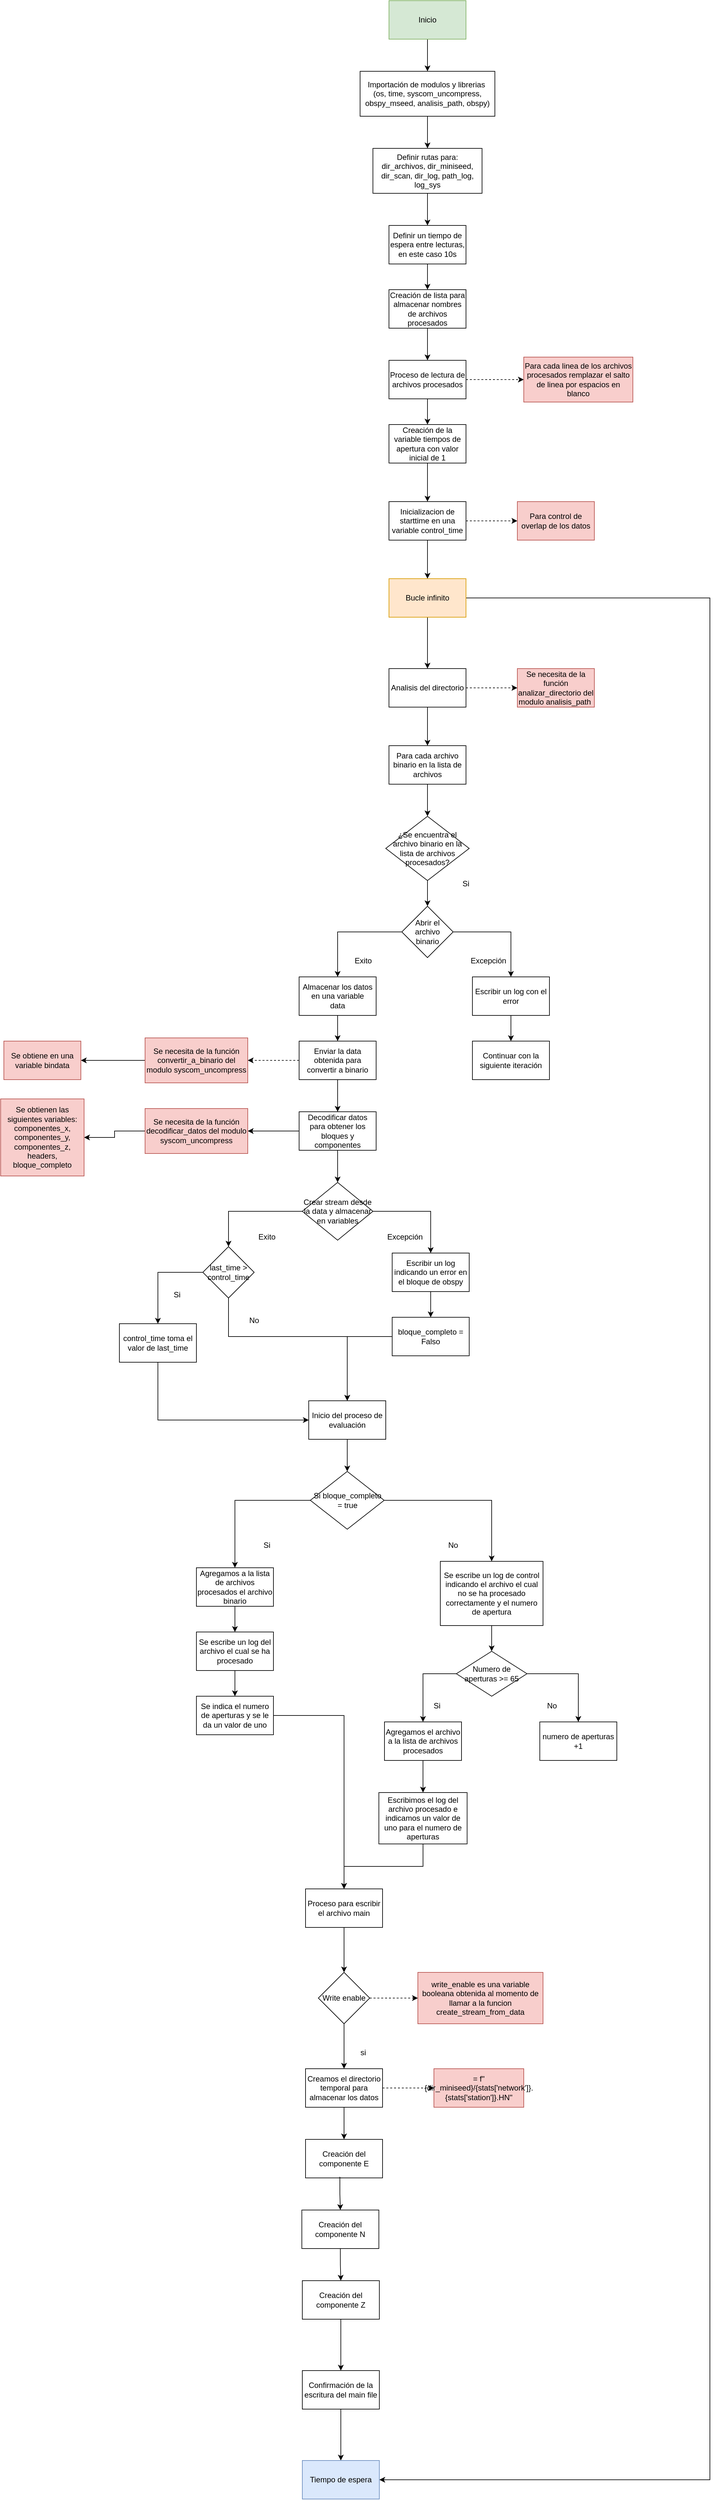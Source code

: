 <mxfile version="24.4.7" type="device">
  <diagram name="Página-1" id="wI8wcHKo4h2ZQnZn5jPz">
    <mxGraphModel dx="1705" dy="2163" grid="1" gridSize="10" guides="1" tooltips="1" connect="1" arrows="1" fold="1" page="1" pageScale="1" pageWidth="827" pageHeight="1169" math="0" shadow="0">
      <root>
        <mxCell id="0" />
        <mxCell id="1" parent="0" />
        <mxCell id="qeNZniRE47iHzcxFyu2g-3" value="" style="edgeStyle=orthogonalEdgeStyle;rounded=0;orthogonalLoop=1;jettySize=auto;html=1;" parent="1" source="qeNZniRE47iHzcxFyu2g-1" target="qeNZniRE47iHzcxFyu2g-2" edge="1">
          <mxGeometry relative="1" as="geometry" />
        </mxCell>
        <mxCell id="qeNZniRE47iHzcxFyu2g-1" value="Inicio" style="rounded=0;whiteSpace=wrap;html=1;fillColor=#d5e8d4;strokeColor=#82b366;" parent="1" vertex="1">
          <mxGeometry x="1430" y="-590" width="120" height="60" as="geometry" />
        </mxCell>
        <mxCell id="qeNZniRE47iHzcxFyu2g-5" value="" style="edgeStyle=orthogonalEdgeStyle;rounded=0;orthogonalLoop=1;jettySize=auto;html=1;" parent="1" source="qeNZniRE47iHzcxFyu2g-2" target="qeNZniRE47iHzcxFyu2g-4" edge="1">
          <mxGeometry relative="1" as="geometry" />
        </mxCell>
        <mxCell id="qeNZniRE47iHzcxFyu2g-2" value="&lt;div&gt;Importación de modulos y librerias&amp;nbsp;&lt;/div&gt;&lt;div&gt;(os, time, syscom_uncompress, obspy_mseed, analisis_path, obspy)&lt;br&gt; &lt;/div&gt;" style="whiteSpace=wrap;html=1;rounded=0;" parent="1" vertex="1">
          <mxGeometry x="1385" y="-480" width="210" height="70" as="geometry" />
        </mxCell>
        <mxCell id="qeNZniRE47iHzcxFyu2g-7" value="" style="edgeStyle=orthogonalEdgeStyle;rounded=0;orthogonalLoop=1;jettySize=auto;html=1;" parent="1" source="qeNZniRE47iHzcxFyu2g-4" target="qeNZniRE47iHzcxFyu2g-6" edge="1">
          <mxGeometry relative="1" as="geometry" />
        </mxCell>
        <mxCell id="qeNZniRE47iHzcxFyu2g-4" value="Definir rutas para: &lt;br&gt;dir_archivos, dir_miniseed, dir_scan, dir_log, path_log, log_sys" style="whiteSpace=wrap;html=1;rounded=0;" parent="1" vertex="1">
          <mxGeometry x="1405" y="-360" width="170" height="70" as="geometry" />
        </mxCell>
        <mxCell id="qeNZniRE47iHzcxFyu2g-9" value="" style="edgeStyle=orthogonalEdgeStyle;rounded=0;orthogonalLoop=1;jettySize=auto;html=1;" parent="1" source="qeNZniRE47iHzcxFyu2g-6" target="qeNZniRE47iHzcxFyu2g-8" edge="1">
          <mxGeometry relative="1" as="geometry" />
        </mxCell>
        <mxCell id="qeNZniRE47iHzcxFyu2g-6" value="Definir un tiempo de espera entre lecturas, en este caso 10s" style="whiteSpace=wrap;html=1;rounded=0;" parent="1" vertex="1">
          <mxGeometry x="1430" y="-240" width="120" height="60" as="geometry" />
        </mxCell>
        <mxCell id="cq1wy7gr22w16KJ_TDuf-2" value="" style="edgeStyle=orthogonalEdgeStyle;rounded=0;orthogonalLoop=1;jettySize=auto;html=1;" edge="1" parent="1" source="qeNZniRE47iHzcxFyu2g-8" target="cq1wy7gr22w16KJ_TDuf-1">
          <mxGeometry relative="1" as="geometry" />
        </mxCell>
        <mxCell id="qeNZniRE47iHzcxFyu2g-8" value="Creación de lista para almacenar nombres de archivos procesados" style="whiteSpace=wrap;html=1;rounded=0;" parent="1" vertex="1">
          <mxGeometry x="1430" y="-140" width="120" height="60" as="geometry" />
        </mxCell>
        <mxCell id="cq1wy7gr22w16KJ_TDuf-6" value="" style="edgeStyle=orthogonalEdgeStyle;rounded=0;orthogonalLoop=1;jettySize=auto;html=1;dashed=1;" edge="1" parent="1" source="cq1wy7gr22w16KJ_TDuf-1" target="cq1wy7gr22w16KJ_TDuf-5">
          <mxGeometry relative="1" as="geometry" />
        </mxCell>
        <mxCell id="cq1wy7gr22w16KJ_TDuf-8" value="" style="edgeStyle=orthogonalEdgeStyle;rounded=0;orthogonalLoop=1;jettySize=auto;html=1;" edge="1" parent="1" source="cq1wy7gr22w16KJ_TDuf-1" target="cq1wy7gr22w16KJ_TDuf-7">
          <mxGeometry relative="1" as="geometry" />
        </mxCell>
        <mxCell id="cq1wy7gr22w16KJ_TDuf-1" value="Proceso de lectura de archivos procesados" style="whiteSpace=wrap;html=1;rounded=0;" vertex="1" parent="1">
          <mxGeometry x="1430" y="-30" width="120" height="60" as="geometry" />
        </mxCell>
        <mxCell id="cq1wy7gr22w16KJ_TDuf-5" value="Para cada linea de los archivos procesados remplazar el salto de linea por espacios en blanco" style="whiteSpace=wrap;html=1;rounded=0;fillColor=#f8cecc;strokeColor=#b85450;" vertex="1" parent="1">
          <mxGeometry x="1640" y="-35" width="170" height="70" as="geometry" />
        </mxCell>
        <mxCell id="cq1wy7gr22w16KJ_TDuf-10" value="" style="edgeStyle=orthogonalEdgeStyle;rounded=0;orthogonalLoop=1;jettySize=auto;html=1;" edge="1" parent="1" source="cq1wy7gr22w16KJ_TDuf-7" target="cq1wy7gr22w16KJ_TDuf-9">
          <mxGeometry relative="1" as="geometry" />
        </mxCell>
        <mxCell id="cq1wy7gr22w16KJ_TDuf-7" value="Creación de la variable tiempos de apertura con valor inicial de 1" style="whiteSpace=wrap;html=1;rounded=0;" vertex="1" parent="1">
          <mxGeometry x="1430" y="70" width="120" height="60" as="geometry" />
        </mxCell>
        <mxCell id="cq1wy7gr22w16KJ_TDuf-12" value="" style="edgeStyle=orthogonalEdgeStyle;rounded=0;orthogonalLoop=1;jettySize=auto;html=1;dashed=1;" edge="1" parent="1" source="cq1wy7gr22w16KJ_TDuf-9" target="cq1wy7gr22w16KJ_TDuf-11">
          <mxGeometry relative="1" as="geometry" />
        </mxCell>
        <mxCell id="cq1wy7gr22w16KJ_TDuf-14" value="" style="edgeStyle=orthogonalEdgeStyle;rounded=0;orthogonalLoop=1;jettySize=auto;html=1;" edge="1" parent="1" source="cq1wy7gr22w16KJ_TDuf-9" target="cq1wy7gr22w16KJ_TDuf-13">
          <mxGeometry relative="1" as="geometry" />
        </mxCell>
        <mxCell id="cq1wy7gr22w16KJ_TDuf-9" value="Inicializacion de starttime en una variable control_time" style="whiteSpace=wrap;html=1;rounded=0;" vertex="1" parent="1">
          <mxGeometry x="1430" y="190" width="120" height="60" as="geometry" />
        </mxCell>
        <mxCell id="cq1wy7gr22w16KJ_TDuf-11" value="Para control de overlap de los datos" style="whiteSpace=wrap;html=1;rounded=0;fillColor=#f8cecc;strokeColor=#b85450;" vertex="1" parent="1">
          <mxGeometry x="1630" y="190" width="120" height="60" as="geometry" />
        </mxCell>
        <mxCell id="cq1wy7gr22w16KJ_TDuf-16" value="" style="edgeStyle=orthogonalEdgeStyle;rounded=0;orthogonalLoop=1;jettySize=auto;html=1;" edge="1" parent="1" source="cq1wy7gr22w16KJ_TDuf-13" target="cq1wy7gr22w16KJ_TDuf-15">
          <mxGeometry relative="1" as="geometry" />
        </mxCell>
        <mxCell id="cq1wy7gr22w16KJ_TDuf-127" style="edgeStyle=orthogonalEdgeStyle;rounded=0;orthogonalLoop=1;jettySize=auto;html=1;entryX=1;entryY=0.5;entryDx=0;entryDy=0;" edge="1" parent="1" source="cq1wy7gr22w16KJ_TDuf-13" target="cq1wy7gr22w16KJ_TDuf-125">
          <mxGeometry relative="1" as="geometry">
            <Array as="points">
              <mxPoint x="1930" y="340" />
              <mxPoint x="1930" y="3270" />
            </Array>
          </mxGeometry>
        </mxCell>
        <mxCell id="cq1wy7gr22w16KJ_TDuf-13" value="Bucle infinito" style="whiteSpace=wrap;html=1;rounded=0;fillColor=#ffe6cc;strokeColor=#d79b00;" vertex="1" parent="1">
          <mxGeometry x="1430" y="310" width="120" height="60" as="geometry" />
        </mxCell>
        <mxCell id="cq1wy7gr22w16KJ_TDuf-18" value="" style="edgeStyle=orthogonalEdgeStyle;rounded=0;orthogonalLoop=1;jettySize=auto;html=1;" edge="1" parent="1" source="cq1wy7gr22w16KJ_TDuf-15" target="cq1wy7gr22w16KJ_TDuf-17">
          <mxGeometry relative="1" as="geometry" />
        </mxCell>
        <mxCell id="cq1wy7gr22w16KJ_TDuf-20" value="" style="edgeStyle=orthogonalEdgeStyle;rounded=0;orthogonalLoop=1;jettySize=auto;html=1;dashed=1;" edge="1" parent="1" source="cq1wy7gr22w16KJ_TDuf-15" target="cq1wy7gr22w16KJ_TDuf-19">
          <mxGeometry relative="1" as="geometry" />
        </mxCell>
        <mxCell id="cq1wy7gr22w16KJ_TDuf-15" value="Analisis del directorio " style="whiteSpace=wrap;html=1;rounded=0;" vertex="1" parent="1">
          <mxGeometry x="1430" y="450" width="120" height="60" as="geometry" />
        </mxCell>
        <mxCell id="cq1wy7gr22w16KJ_TDuf-24" value="" style="edgeStyle=orthogonalEdgeStyle;rounded=0;orthogonalLoop=1;jettySize=auto;html=1;" edge="1" parent="1" source="cq1wy7gr22w16KJ_TDuf-17" target="cq1wy7gr22w16KJ_TDuf-23">
          <mxGeometry relative="1" as="geometry" />
        </mxCell>
        <mxCell id="cq1wy7gr22w16KJ_TDuf-17" value="Para cada archivo binario en la lista de archivos" style="whiteSpace=wrap;html=1;rounded=0;" vertex="1" parent="1">
          <mxGeometry x="1430" y="570" width="120" height="60" as="geometry" />
        </mxCell>
        <mxCell id="cq1wy7gr22w16KJ_TDuf-19" value="Se necesita de la función analizar_directorio del modulo analisis_path&amp;nbsp; " style="whiteSpace=wrap;html=1;rounded=0;fillColor=#f8cecc;strokeColor=#b85450;" vertex="1" parent="1">
          <mxGeometry x="1630" y="450" width="120" height="60" as="geometry" />
        </mxCell>
        <mxCell id="cq1wy7gr22w16KJ_TDuf-30" value="" style="edgeStyle=orthogonalEdgeStyle;rounded=0;orthogonalLoop=1;jettySize=auto;html=1;" edge="1" parent="1" source="cq1wy7gr22w16KJ_TDuf-23" target="cq1wy7gr22w16KJ_TDuf-29">
          <mxGeometry relative="1" as="geometry" />
        </mxCell>
        <mxCell id="cq1wy7gr22w16KJ_TDuf-23" value="¿Se encuentra el archivo binario en la lista de archivos procesados?" style="rhombus;whiteSpace=wrap;html=1;rounded=0;" vertex="1" parent="1">
          <mxGeometry x="1425" y="680" width="130" height="100" as="geometry" />
        </mxCell>
        <mxCell id="cq1wy7gr22w16KJ_TDuf-28" value="Si" style="text;html=1;align=center;verticalAlign=middle;whiteSpace=wrap;rounded=0;" vertex="1" parent="1">
          <mxGeometry x="1520" y="770" width="60" height="30" as="geometry" />
        </mxCell>
        <mxCell id="cq1wy7gr22w16KJ_TDuf-32" value="" style="edgeStyle=orthogonalEdgeStyle;rounded=0;orthogonalLoop=1;jettySize=auto;html=1;" edge="1" parent="1" source="cq1wy7gr22w16KJ_TDuf-29" target="cq1wy7gr22w16KJ_TDuf-31">
          <mxGeometry relative="1" as="geometry" />
        </mxCell>
        <mxCell id="cq1wy7gr22w16KJ_TDuf-34" value="" style="edgeStyle=orthogonalEdgeStyle;rounded=0;orthogonalLoop=1;jettySize=auto;html=1;" edge="1" parent="1" source="cq1wy7gr22w16KJ_TDuf-29" target="cq1wy7gr22w16KJ_TDuf-33">
          <mxGeometry relative="1" as="geometry" />
        </mxCell>
        <mxCell id="cq1wy7gr22w16KJ_TDuf-29" value="Abrir el archivo binario" style="rhombus;whiteSpace=wrap;html=1;rounded=0;" vertex="1" parent="1">
          <mxGeometry x="1450" y="820" width="80" height="80" as="geometry" />
        </mxCell>
        <mxCell id="cq1wy7gr22w16KJ_TDuf-40" value="" style="edgeStyle=orthogonalEdgeStyle;rounded=0;orthogonalLoop=1;jettySize=auto;html=1;" edge="1" parent="1" source="cq1wy7gr22w16KJ_TDuf-31" target="cq1wy7gr22w16KJ_TDuf-39">
          <mxGeometry relative="1" as="geometry" />
        </mxCell>
        <mxCell id="cq1wy7gr22w16KJ_TDuf-31" value="&lt;div&gt;Almacenar los datos en una variable&lt;/div&gt;&lt;div&gt;data&lt;br&gt;&lt;/div&gt;" style="whiteSpace=wrap;html=1;rounded=0;" vertex="1" parent="1">
          <mxGeometry x="1290" y="930" width="120" height="60" as="geometry" />
        </mxCell>
        <mxCell id="cq1wy7gr22w16KJ_TDuf-38" value="" style="edgeStyle=orthogonalEdgeStyle;rounded=0;orthogonalLoop=1;jettySize=auto;html=1;" edge="1" parent="1" source="cq1wy7gr22w16KJ_TDuf-33" target="cq1wy7gr22w16KJ_TDuf-37">
          <mxGeometry relative="1" as="geometry" />
        </mxCell>
        <mxCell id="cq1wy7gr22w16KJ_TDuf-33" value="Escribir un log con el error" style="whiteSpace=wrap;html=1;rounded=0;" vertex="1" parent="1">
          <mxGeometry x="1560" y="930" width="120" height="60" as="geometry" />
        </mxCell>
        <mxCell id="cq1wy7gr22w16KJ_TDuf-35" value="Exito" style="text;html=1;align=center;verticalAlign=middle;whiteSpace=wrap;rounded=0;" vertex="1" parent="1">
          <mxGeometry x="1360" y="890" width="60" height="30" as="geometry" />
        </mxCell>
        <mxCell id="cq1wy7gr22w16KJ_TDuf-36" value="Excepción " style="text;html=1;align=center;verticalAlign=middle;whiteSpace=wrap;rounded=0;" vertex="1" parent="1">
          <mxGeometry x="1555" y="890" width="60" height="30" as="geometry" />
        </mxCell>
        <mxCell id="cq1wy7gr22w16KJ_TDuf-37" value="Continuar con la siguiente iteración " style="whiteSpace=wrap;html=1;rounded=0;" vertex="1" parent="1">
          <mxGeometry x="1560" y="1030" width="120" height="60" as="geometry" />
        </mxCell>
        <mxCell id="cq1wy7gr22w16KJ_TDuf-42" value="" style="edgeStyle=orthogonalEdgeStyle;rounded=0;orthogonalLoop=1;jettySize=auto;html=1;" edge="1" parent="1" source="cq1wy7gr22w16KJ_TDuf-39" target="cq1wy7gr22w16KJ_TDuf-41">
          <mxGeometry relative="1" as="geometry" />
        </mxCell>
        <mxCell id="cq1wy7gr22w16KJ_TDuf-44" value="" style="edgeStyle=orthogonalEdgeStyle;rounded=0;orthogonalLoop=1;jettySize=auto;html=1;dashed=1;" edge="1" parent="1" source="cq1wy7gr22w16KJ_TDuf-39" target="cq1wy7gr22w16KJ_TDuf-43">
          <mxGeometry relative="1" as="geometry" />
        </mxCell>
        <mxCell id="cq1wy7gr22w16KJ_TDuf-39" value="Enviar la data obtenida para convertir a binario" style="whiteSpace=wrap;html=1;rounded=0;" vertex="1" parent="1">
          <mxGeometry x="1290" y="1030" width="120" height="60" as="geometry" />
        </mxCell>
        <mxCell id="cq1wy7gr22w16KJ_TDuf-46" value="" style="edgeStyle=orthogonalEdgeStyle;rounded=0;orthogonalLoop=1;jettySize=auto;html=1;entryX=1;entryY=0.5;entryDx=0;entryDy=0;entryPerimeter=0;" edge="1" parent="1" source="cq1wy7gr22w16KJ_TDuf-41" target="cq1wy7gr22w16KJ_TDuf-47">
          <mxGeometry relative="1" as="geometry">
            <mxPoint x="1210" y="1170" as="targetPoint" />
          </mxGeometry>
        </mxCell>
        <mxCell id="cq1wy7gr22w16KJ_TDuf-51" value="" style="edgeStyle=orthogonalEdgeStyle;rounded=0;orthogonalLoop=1;jettySize=auto;html=1;" edge="1" parent="1" source="cq1wy7gr22w16KJ_TDuf-41" target="cq1wy7gr22w16KJ_TDuf-50">
          <mxGeometry relative="1" as="geometry" />
        </mxCell>
        <mxCell id="cq1wy7gr22w16KJ_TDuf-41" value="Decodificar datos para obtener los bloques y componentes" style="whiteSpace=wrap;html=1;rounded=0;" vertex="1" parent="1">
          <mxGeometry x="1290" y="1140" width="120" height="60" as="geometry" />
        </mxCell>
        <mxCell id="cq1wy7gr22w16KJ_TDuf-64" value="" style="edgeStyle=orthogonalEdgeStyle;rounded=0;orthogonalLoop=1;jettySize=auto;html=1;" edge="1" parent="1" source="cq1wy7gr22w16KJ_TDuf-43" target="cq1wy7gr22w16KJ_TDuf-63">
          <mxGeometry relative="1" as="geometry" />
        </mxCell>
        <mxCell id="cq1wy7gr22w16KJ_TDuf-43" value="Se necesita de la función convertir_a_binario del modulo syscom_uncompress" style="whiteSpace=wrap;html=1;rounded=0;fillColor=#f8cecc;strokeColor=#b85450;" vertex="1" parent="1">
          <mxGeometry x="1050" y="1025" width="160" height="70" as="geometry" />
        </mxCell>
        <mxCell id="cq1wy7gr22w16KJ_TDuf-66" value="" style="edgeStyle=orthogonalEdgeStyle;rounded=0;orthogonalLoop=1;jettySize=auto;html=1;" edge="1" parent="1" source="cq1wy7gr22w16KJ_TDuf-47" target="cq1wy7gr22w16KJ_TDuf-65">
          <mxGeometry relative="1" as="geometry" />
        </mxCell>
        <mxCell id="cq1wy7gr22w16KJ_TDuf-47" value="Se necesita de la función decodificar_datos del modulo syscom_uncompress" style="whiteSpace=wrap;html=1;rounded=0;fillColor=#f8cecc;strokeColor=#b85450;" vertex="1" parent="1">
          <mxGeometry x="1050" y="1135" width="160" height="70" as="geometry" />
        </mxCell>
        <mxCell id="cq1wy7gr22w16KJ_TDuf-55" value="" style="edgeStyle=orthogonalEdgeStyle;rounded=0;orthogonalLoop=1;jettySize=auto;html=1;" edge="1" parent="1" source="cq1wy7gr22w16KJ_TDuf-50" target="cq1wy7gr22w16KJ_TDuf-54">
          <mxGeometry relative="1" as="geometry" />
        </mxCell>
        <mxCell id="cq1wy7gr22w16KJ_TDuf-62" value="" style="edgeStyle=orthogonalEdgeStyle;rounded=0;orthogonalLoop=1;jettySize=auto;html=1;" edge="1" parent="1" source="cq1wy7gr22w16KJ_TDuf-50" target="cq1wy7gr22w16KJ_TDuf-61">
          <mxGeometry relative="1" as="geometry" />
        </mxCell>
        <mxCell id="cq1wy7gr22w16KJ_TDuf-50" value="Crear stream desde la data y almacenar en variables" style="rhombus;whiteSpace=wrap;html=1;rounded=0;" vertex="1" parent="1">
          <mxGeometry x="1295" y="1250" width="110" height="90" as="geometry" />
        </mxCell>
        <mxCell id="cq1wy7gr22w16KJ_TDuf-71" value="" style="edgeStyle=orthogonalEdgeStyle;rounded=0;orthogonalLoop=1;jettySize=auto;html=1;" edge="1" parent="1" source="cq1wy7gr22w16KJ_TDuf-54" target="cq1wy7gr22w16KJ_TDuf-70">
          <mxGeometry relative="1" as="geometry" />
        </mxCell>
        <mxCell id="cq1wy7gr22w16KJ_TDuf-54" value="Escribir un log indicando un error en el bloque de obspy" style="whiteSpace=wrap;html=1;rounded=0;" vertex="1" parent="1">
          <mxGeometry x="1435" y="1360" width="120" height="60" as="geometry" />
        </mxCell>
        <mxCell id="cq1wy7gr22w16KJ_TDuf-56" value="Exito" style="text;html=1;align=center;verticalAlign=middle;whiteSpace=wrap;rounded=0;" vertex="1" parent="1">
          <mxGeometry x="1210" y="1320" width="60" height="30" as="geometry" />
        </mxCell>
        <mxCell id="cq1wy7gr22w16KJ_TDuf-57" value="Excepción " style="text;html=1;align=center;verticalAlign=middle;whiteSpace=wrap;rounded=0;" vertex="1" parent="1">
          <mxGeometry x="1425" y="1320" width="60" height="30" as="geometry" />
        </mxCell>
        <mxCell id="cq1wy7gr22w16KJ_TDuf-68" value="" style="edgeStyle=orthogonalEdgeStyle;rounded=0;orthogonalLoop=1;jettySize=auto;html=1;" edge="1" parent="1" source="cq1wy7gr22w16KJ_TDuf-61" target="cq1wy7gr22w16KJ_TDuf-67">
          <mxGeometry relative="1" as="geometry" />
        </mxCell>
        <mxCell id="cq1wy7gr22w16KJ_TDuf-74" style="edgeStyle=orthogonalEdgeStyle;rounded=0;orthogonalLoop=1;jettySize=auto;html=1;" edge="1" parent="1" source="cq1wy7gr22w16KJ_TDuf-61" target="cq1wy7gr22w16KJ_TDuf-72">
          <mxGeometry relative="1" as="geometry">
            <Array as="points">
              <mxPoint x="1180" y="1490" />
              <mxPoint x="1365" y="1490" />
            </Array>
          </mxGeometry>
        </mxCell>
        <mxCell id="cq1wy7gr22w16KJ_TDuf-61" value="last_time &amp;gt; control_time" style="rhombus;whiteSpace=wrap;html=1;rounded=0;" vertex="1" parent="1">
          <mxGeometry x="1140" y="1350" width="80" height="80" as="geometry" />
        </mxCell>
        <mxCell id="cq1wy7gr22w16KJ_TDuf-63" value="Se obtiene en una variable bindata" style="whiteSpace=wrap;html=1;fillColor=#f8cecc;strokeColor=#b85450;rounded=0;" vertex="1" parent="1">
          <mxGeometry x="830" y="1030" width="120" height="60" as="geometry" />
        </mxCell>
        <mxCell id="cq1wy7gr22w16KJ_TDuf-65" value="&lt;div&gt;Se obtienen las siguientes variables: &lt;br&gt;&lt;/div&gt;&lt;div&gt;componentes_x, componentes_y, componentes_z, headers, bloque_completo&lt;br&gt;&lt;/div&gt;" style="whiteSpace=wrap;html=1;fillColor=#f8cecc;strokeColor=#b85450;rounded=0;" vertex="1" parent="1">
          <mxGeometry x="825" y="1120" width="130" height="120" as="geometry" />
        </mxCell>
        <mxCell id="cq1wy7gr22w16KJ_TDuf-73" value="" style="edgeStyle=orthogonalEdgeStyle;rounded=0;orthogonalLoop=1;jettySize=auto;html=1;" edge="1" parent="1" source="cq1wy7gr22w16KJ_TDuf-67" target="cq1wy7gr22w16KJ_TDuf-72">
          <mxGeometry relative="1" as="geometry">
            <Array as="points">
              <mxPoint x="1070" y="1620" />
            </Array>
          </mxGeometry>
        </mxCell>
        <mxCell id="cq1wy7gr22w16KJ_TDuf-67" value="control_time toma el valor de last_time" style="whiteSpace=wrap;html=1;rounded=0;" vertex="1" parent="1">
          <mxGeometry x="1010" y="1470" width="120" height="60" as="geometry" />
        </mxCell>
        <mxCell id="cq1wy7gr22w16KJ_TDuf-69" value="Si" style="text;html=1;align=center;verticalAlign=middle;whiteSpace=wrap;rounded=0;" vertex="1" parent="1">
          <mxGeometry x="1070" y="1410" width="60" height="30" as="geometry" />
        </mxCell>
        <mxCell id="cq1wy7gr22w16KJ_TDuf-76" style="edgeStyle=orthogonalEdgeStyle;rounded=0;orthogonalLoop=1;jettySize=auto;html=1;entryX=0.5;entryY=0;entryDx=0;entryDy=0;" edge="1" parent="1" source="cq1wy7gr22w16KJ_TDuf-70" target="cq1wy7gr22w16KJ_TDuf-72">
          <mxGeometry relative="1" as="geometry" />
        </mxCell>
        <mxCell id="cq1wy7gr22w16KJ_TDuf-70" value="bloque_completo = Falso" style="whiteSpace=wrap;html=1;rounded=0;" vertex="1" parent="1">
          <mxGeometry x="1435" y="1460" width="120" height="60" as="geometry" />
        </mxCell>
        <mxCell id="cq1wy7gr22w16KJ_TDuf-78" value="" style="edgeStyle=orthogonalEdgeStyle;rounded=0;orthogonalLoop=1;jettySize=auto;html=1;" edge="1" parent="1" source="cq1wy7gr22w16KJ_TDuf-72" target="cq1wy7gr22w16KJ_TDuf-77">
          <mxGeometry relative="1" as="geometry" />
        </mxCell>
        <mxCell id="cq1wy7gr22w16KJ_TDuf-72" value="Inicio del proceso de evaluación" style="whiteSpace=wrap;html=1;rounded=0;" vertex="1" parent="1">
          <mxGeometry x="1305" y="1590" width="120" height="60" as="geometry" />
        </mxCell>
        <mxCell id="cq1wy7gr22w16KJ_TDuf-75" value="No" style="text;html=1;align=center;verticalAlign=middle;whiteSpace=wrap;rounded=0;" vertex="1" parent="1">
          <mxGeometry x="1190" y="1450" width="60" height="30" as="geometry" />
        </mxCell>
        <mxCell id="cq1wy7gr22w16KJ_TDuf-80" value="" style="edgeStyle=orthogonalEdgeStyle;rounded=0;orthogonalLoop=1;jettySize=auto;html=1;" edge="1" parent="1" source="cq1wy7gr22w16KJ_TDuf-77" target="cq1wy7gr22w16KJ_TDuf-79">
          <mxGeometry relative="1" as="geometry" />
        </mxCell>
        <mxCell id="cq1wy7gr22w16KJ_TDuf-82" value="" style="edgeStyle=orthogonalEdgeStyle;rounded=0;orthogonalLoop=1;jettySize=auto;html=1;" edge="1" parent="1" source="cq1wy7gr22w16KJ_TDuf-77" target="cq1wy7gr22w16KJ_TDuf-81">
          <mxGeometry relative="1" as="geometry" />
        </mxCell>
        <mxCell id="cq1wy7gr22w16KJ_TDuf-77" value="Si bloque_completo = true" style="rhombus;whiteSpace=wrap;html=1;rounded=0;" vertex="1" parent="1">
          <mxGeometry x="1307.5" y="1700" width="115" height="90" as="geometry" />
        </mxCell>
        <mxCell id="cq1wy7gr22w16KJ_TDuf-86" value="" style="edgeStyle=orthogonalEdgeStyle;rounded=0;orthogonalLoop=1;jettySize=auto;html=1;" edge="1" parent="1" source="cq1wy7gr22w16KJ_TDuf-79" target="cq1wy7gr22w16KJ_TDuf-85">
          <mxGeometry relative="1" as="geometry" />
        </mxCell>
        <mxCell id="cq1wy7gr22w16KJ_TDuf-79" value="Agregamos a la lista de archivos procesados el archivo binario" style="whiteSpace=wrap;html=1;rounded=0;" vertex="1" parent="1">
          <mxGeometry x="1130" y="1850" width="120" height="60" as="geometry" />
        </mxCell>
        <mxCell id="cq1wy7gr22w16KJ_TDuf-90" value="" style="edgeStyle=orthogonalEdgeStyle;rounded=0;orthogonalLoop=1;jettySize=auto;html=1;" edge="1" parent="1" source="cq1wy7gr22w16KJ_TDuf-81" target="cq1wy7gr22w16KJ_TDuf-89">
          <mxGeometry relative="1" as="geometry" />
        </mxCell>
        <mxCell id="cq1wy7gr22w16KJ_TDuf-81" value="Se escribe un log de control indicando el archivo el cual no se ha procesado correctamente y el numero de apertura" style="whiteSpace=wrap;html=1;rounded=0;" vertex="1" parent="1">
          <mxGeometry x="1510" y="1840" width="160" height="100" as="geometry" />
        </mxCell>
        <mxCell id="cq1wy7gr22w16KJ_TDuf-83" value="Si" style="text;html=1;align=center;verticalAlign=middle;whiteSpace=wrap;rounded=0;" vertex="1" parent="1">
          <mxGeometry x="1210" y="1800" width="60" height="30" as="geometry" />
        </mxCell>
        <mxCell id="cq1wy7gr22w16KJ_TDuf-84" value="No" style="text;html=1;align=center;verticalAlign=middle;whiteSpace=wrap;rounded=0;" vertex="1" parent="1">
          <mxGeometry x="1500" y="1800" width="60" height="30" as="geometry" />
        </mxCell>
        <mxCell id="cq1wy7gr22w16KJ_TDuf-88" value="" style="edgeStyle=orthogonalEdgeStyle;rounded=0;orthogonalLoop=1;jettySize=auto;html=1;" edge="1" parent="1" source="cq1wy7gr22w16KJ_TDuf-85" target="cq1wy7gr22w16KJ_TDuf-87">
          <mxGeometry relative="1" as="geometry" />
        </mxCell>
        <mxCell id="cq1wy7gr22w16KJ_TDuf-85" value="Se escribe un log del archivo el cual se ha procesado" style="whiteSpace=wrap;html=1;rounded=0;" vertex="1" parent="1">
          <mxGeometry x="1130" y="1950" width="120" height="60" as="geometry" />
        </mxCell>
        <mxCell id="cq1wy7gr22w16KJ_TDuf-101" value="" style="edgeStyle=orthogonalEdgeStyle;rounded=0;orthogonalLoop=1;jettySize=auto;html=1;entryX=0.5;entryY=0;entryDx=0;entryDy=0;" edge="1" parent="1" source="cq1wy7gr22w16KJ_TDuf-87" target="cq1wy7gr22w16KJ_TDuf-103">
          <mxGeometry relative="1" as="geometry">
            <mxPoint x="1345" y="2338.0" as="targetPoint" />
          </mxGeometry>
        </mxCell>
        <mxCell id="cq1wy7gr22w16KJ_TDuf-87" value="Se indica el numero de aperturas y se le da un valor de uno" style="whiteSpace=wrap;html=1;rounded=0;" vertex="1" parent="1">
          <mxGeometry x="1130" y="2050" width="120" height="60" as="geometry" />
        </mxCell>
        <mxCell id="cq1wy7gr22w16KJ_TDuf-92" value="" style="edgeStyle=orthogonalEdgeStyle;rounded=0;orthogonalLoop=1;jettySize=auto;html=1;" edge="1" parent="1" source="cq1wy7gr22w16KJ_TDuf-89" target="cq1wy7gr22w16KJ_TDuf-91">
          <mxGeometry relative="1" as="geometry" />
        </mxCell>
        <mxCell id="cq1wy7gr22w16KJ_TDuf-96" value="" style="edgeStyle=orthogonalEdgeStyle;rounded=0;orthogonalLoop=1;jettySize=auto;html=1;" edge="1" parent="1" source="cq1wy7gr22w16KJ_TDuf-89" target="cq1wy7gr22w16KJ_TDuf-95">
          <mxGeometry relative="1" as="geometry">
            <Array as="points">
              <mxPoint x="1483" y="2015" />
            </Array>
          </mxGeometry>
        </mxCell>
        <mxCell id="cq1wy7gr22w16KJ_TDuf-89" value="Numero de aperturas &amp;gt;= 65" style="rhombus;whiteSpace=wrap;html=1;rounded=0;" vertex="1" parent="1">
          <mxGeometry x="1535" y="1980" width="110" height="70" as="geometry" />
        </mxCell>
        <mxCell id="cq1wy7gr22w16KJ_TDuf-91" value="numero de aperturas +1" style="whiteSpace=wrap;html=1;rounded=0;" vertex="1" parent="1">
          <mxGeometry x="1665" y="2090" width="120" height="60" as="geometry" />
        </mxCell>
        <mxCell id="cq1wy7gr22w16KJ_TDuf-93" value="No" style="text;html=1;align=center;verticalAlign=middle;whiteSpace=wrap;rounded=0;" vertex="1" parent="1">
          <mxGeometry x="1654" y="2050" width="60" height="30" as="geometry" />
        </mxCell>
        <mxCell id="cq1wy7gr22w16KJ_TDuf-99" value="" style="edgeStyle=orthogonalEdgeStyle;rounded=0;orthogonalLoop=1;jettySize=auto;html=1;" edge="1" parent="1" source="cq1wy7gr22w16KJ_TDuf-95" target="cq1wy7gr22w16KJ_TDuf-98">
          <mxGeometry relative="1" as="geometry" />
        </mxCell>
        <mxCell id="cq1wy7gr22w16KJ_TDuf-95" value="Agregamos el archivo a la lista de archivos procesados" style="whiteSpace=wrap;html=1;rounded=0;" vertex="1" parent="1">
          <mxGeometry x="1423" y="2090" width="120" height="60" as="geometry" />
        </mxCell>
        <mxCell id="cq1wy7gr22w16KJ_TDuf-97" value="Si" style="text;html=1;align=center;verticalAlign=middle;whiteSpace=wrap;rounded=0;" vertex="1" parent="1">
          <mxGeometry x="1475" y="2050" width="60" height="30" as="geometry" />
        </mxCell>
        <mxCell id="cq1wy7gr22w16KJ_TDuf-102" style="edgeStyle=orthogonalEdgeStyle;rounded=0;orthogonalLoop=1;jettySize=auto;html=1;" edge="1" parent="1" source="cq1wy7gr22w16KJ_TDuf-98" target="cq1wy7gr22w16KJ_TDuf-103">
          <mxGeometry relative="1" as="geometry">
            <mxPoint x="1345" y="2338" as="targetPoint" />
          </mxGeometry>
        </mxCell>
        <mxCell id="cq1wy7gr22w16KJ_TDuf-98" value="Escribimos el log del archivo procesado e indicamos un valor de uno para el numero de aperturas" style="whiteSpace=wrap;html=1;rounded=0;" vertex="1" parent="1">
          <mxGeometry x="1414.25" y="2200" width="137.5" height="80" as="geometry" />
        </mxCell>
        <mxCell id="cq1wy7gr22w16KJ_TDuf-105" value="" style="edgeStyle=orthogonalEdgeStyle;rounded=0;orthogonalLoop=1;jettySize=auto;html=1;" edge="1" parent="1" source="cq1wy7gr22w16KJ_TDuf-103" target="cq1wy7gr22w16KJ_TDuf-104">
          <mxGeometry relative="1" as="geometry" />
        </mxCell>
        <mxCell id="cq1wy7gr22w16KJ_TDuf-103" value="Proceso para escribir el archivo main" style="rounded=0;whiteSpace=wrap;html=1;" vertex="1" parent="1">
          <mxGeometry x="1300" y="2350" width="120" height="60" as="geometry" />
        </mxCell>
        <mxCell id="cq1wy7gr22w16KJ_TDuf-107" value="" style="edgeStyle=orthogonalEdgeStyle;rounded=0;orthogonalLoop=1;jettySize=auto;html=1;" edge="1" parent="1" source="cq1wy7gr22w16KJ_TDuf-104" target="cq1wy7gr22w16KJ_TDuf-106">
          <mxGeometry relative="1" as="geometry">
            <Array as="points">
              <mxPoint x="1360" y="2630" />
              <mxPoint x="1360" y="2630" />
            </Array>
          </mxGeometry>
        </mxCell>
        <mxCell id="cq1wy7gr22w16KJ_TDuf-114" value="" style="edgeStyle=orthogonalEdgeStyle;rounded=0;orthogonalLoop=1;jettySize=auto;html=1;dashed=1;" edge="1" parent="1" source="cq1wy7gr22w16KJ_TDuf-104" target="cq1wy7gr22w16KJ_TDuf-113">
          <mxGeometry relative="1" as="geometry" />
        </mxCell>
        <mxCell id="cq1wy7gr22w16KJ_TDuf-104" value="Write enable" style="rhombus;whiteSpace=wrap;html=1;rounded=0;" vertex="1" parent="1">
          <mxGeometry x="1320" y="2480" width="80" height="80" as="geometry" />
        </mxCell>
        <mxCell id="cq1wy7gr22w16KJ_TDuf-116" value="" style="edgeStyle=orthogonalEdgeStyle;rounded=0;orthogonalLoop=1;jettySize=auto;html=1;dashed=1;" edge="1" parent="1" source="cq1wy7gr22w16KJ_TDuf-106" target="cq1wy7gr22w16KJ_TDuf-115">
          <mxGeometry relative="1" as="geometry" />
        </mxCell>
        <mxCell id="cq1wy7gr22w16KJ_TDuf-118" value="" style="edgeStyle=orthogonalEdgeStyle;rounded=0;orthogonalLoop=1;jettySize=auto;html=1;" edge="1" parent="1" source="cq1wy7gr22w16KJ_TDuf-106" target="cq1wy7gr22w16KJ_TDuf-117">
          <mxGeometry relative="1" as="geometry" />
        </mxCell>
        <mxCell id="cq1wy7gr22w16KJ_TDuf-106" value="Creamos el directorio temporal para almacenar los datos" style="whiteSpace=wrap;html=1;rounded=0;" vertex="1" parent="1">
          <mxGeometry x="1300" y="2630" width="120" height="60" as="geometry" />
        </mxCell>
        <mxCell id="cq1wy7gr22w16KJ_TDuf-110" value="si" style="text;html=1;align=center;verticalAlign=middle;whiteSpace=wrap;rounded=0;" vertex="1" parent="1">
          <mxGeometry x="1360" y="2590" width="60" height="30" as="geometry" />
        </mxCell>
        <mxCell id="cq1wy7gr22w16KJ_TDuf-113" value="write_enable es una variable booleana obtenida al momento de llamar a la funcion create_stream_from_data" style="whiteSpace=wrap;html=1;rounded=0;fillColor=#f8cecc;strokeColor=#b85450;" vertex="1" parent="1">
          <mxGeometry x="1475" y="2480" width="195" height="80" as="geometry" />
        </mxCell>
        <mxCell id="cq1wy7gr22w16KJ_TDuf-115" value="= f&quot;{dir_miniseed}/{stats[&#39;network&#39;]}.{stats[&#39;station&#39;]}.HN&quot;" style="whiteSpace=wrap;html=1;rounded=0;fillColor=#f8cecc;strokeColor=#b85450;" vertex="1" parent="1">
          <mxGeometry x="1500" y="2630" width="140" height="60" as="geometry" />
        </mxCell>
        <mxCell id="cq1wy7gr22w16KJ_TDuf-117" value="Creación del componente E" style="whiteSpace=wrap;html=1;rounded=0;" vertex="1" parent="1">
          <mxGeometry x="1300" y="2740" width="120" height="60" as="geometry" />
        </mxCell>
        <mxCell id="cq1wy7gr22w16KJ_TDuf-119" value="" style="edgeStyle=orthogonalEdgeStyle;rounded=0;orthogonalLoop=1;jettySize=auto;html=1;exitX=0.446;exitY=0.97;exitDx=0;exitDy=0;exitPerimeter=0;" edge="1" parent="1" target="cq1wy7gr22w16KJ_TDuf-120" source="cq1wy7gr22w16KJ_TDuf-117">
          <mxGeometry relative="1" as="geometry">
            <mxPoint x="1360" y="2800" as="sourcePoint" />
          </mxGeometry>
        </mxCell>
        <mxCell id="cq1wy7gr22w16KJ_TDuf-120" value="Creación del componente N" style="whiteSpace=wrap;html=1;rounded=0;" vertex="1" parent="1">
          <mxGeometry x="1294.25" y="2850" width="120" height="60" as="geometry" />
        </mxCell>
        <mxCell id="cq1wy7gr22w16KJ_TDuf-121" value="" style="edgeStyle=orthogonalEdgeStyle;rounded=0;orthogonalLoop=1;jettySize=auto;html=1;exitX=0.5;exitY=1;exitDx=0;exitDy=0;" edge="1" parent="1" target="cq1wy7gr22w16KJ_TDuf-122" source="cq1wy7gr22w16KJ_TDuf-120">
          <mxGeometry relative="1" as="geometry">
            <mxPoint x="1355" y="2910" as="sourcePoint" />
          </mxGeometry>
        </mxCell>
        <mxCell id="cq1wy7gr22w16KJ_TDuf-124" value="" style="edgeStyle=orthogonalEdgeStyle;rounded=0;orthogonalLoop=1;jettySize=auto;html=1;" edge="1" parent="1" source="cq1wy7gr22w16KJ_TDuf-122" target="cq1wy7gr22w16KJ_TDuf-123">
          <mxGeometry relative="1" as="geometry" />
        </mxCell>
        <mxCell id="cq1wy7gr22w16KJ_TDuf-122" value="Creación del componente Z" style="whiteSpace=wrap;html=1;rounded=0;" vertex="1" parent="1">
          <mxGeometry x="1295" y="2960" width="120" height="60" as="geometry" />
        </mxCell>
        <mxCell id="cq1wy7gr22w16KJ_TDuf-126" value="" style="edgeStyle=orthogonalEdgeStyle;rounded=0;orthogonalLoop=1;jettySize=auto;html=1;" edge="1" parent="1" source="cq1wy7gr22w16KJ_TDuf-123" target="cq1wy7gr22w16KJ_TDuf-125">
          <mxGeometry relative="1" as="geometry" />
        </mxCell>
        <mxCell id="cq1wy7gr22w16KJ_TDuf-123" value="Confirmación de la escritura del main file" style="whiteSpace=wrap;html=1;rounded=0;" vertex="1" parent="1">
          <mxGeometry x="1295" y="3100" width="120" height="60" as="geometry" />
        </mxCell>
        <mxCell id="cq1wy7gr22w16KJ_TDuf-125" value="Tiempo de espera" style="whiteSpace=wrap;html=1;rounded=0;fillColor=#dae8fc;strokeColor=#6c8ebf;" vertex="1" parent="1">
          <mxGeometry x="1295" y="3240" width="120" height="60" as="geometry" />
        </mxCell>
      </root>
    </mxGraphModel>
  </diagram>
</mxfile>

